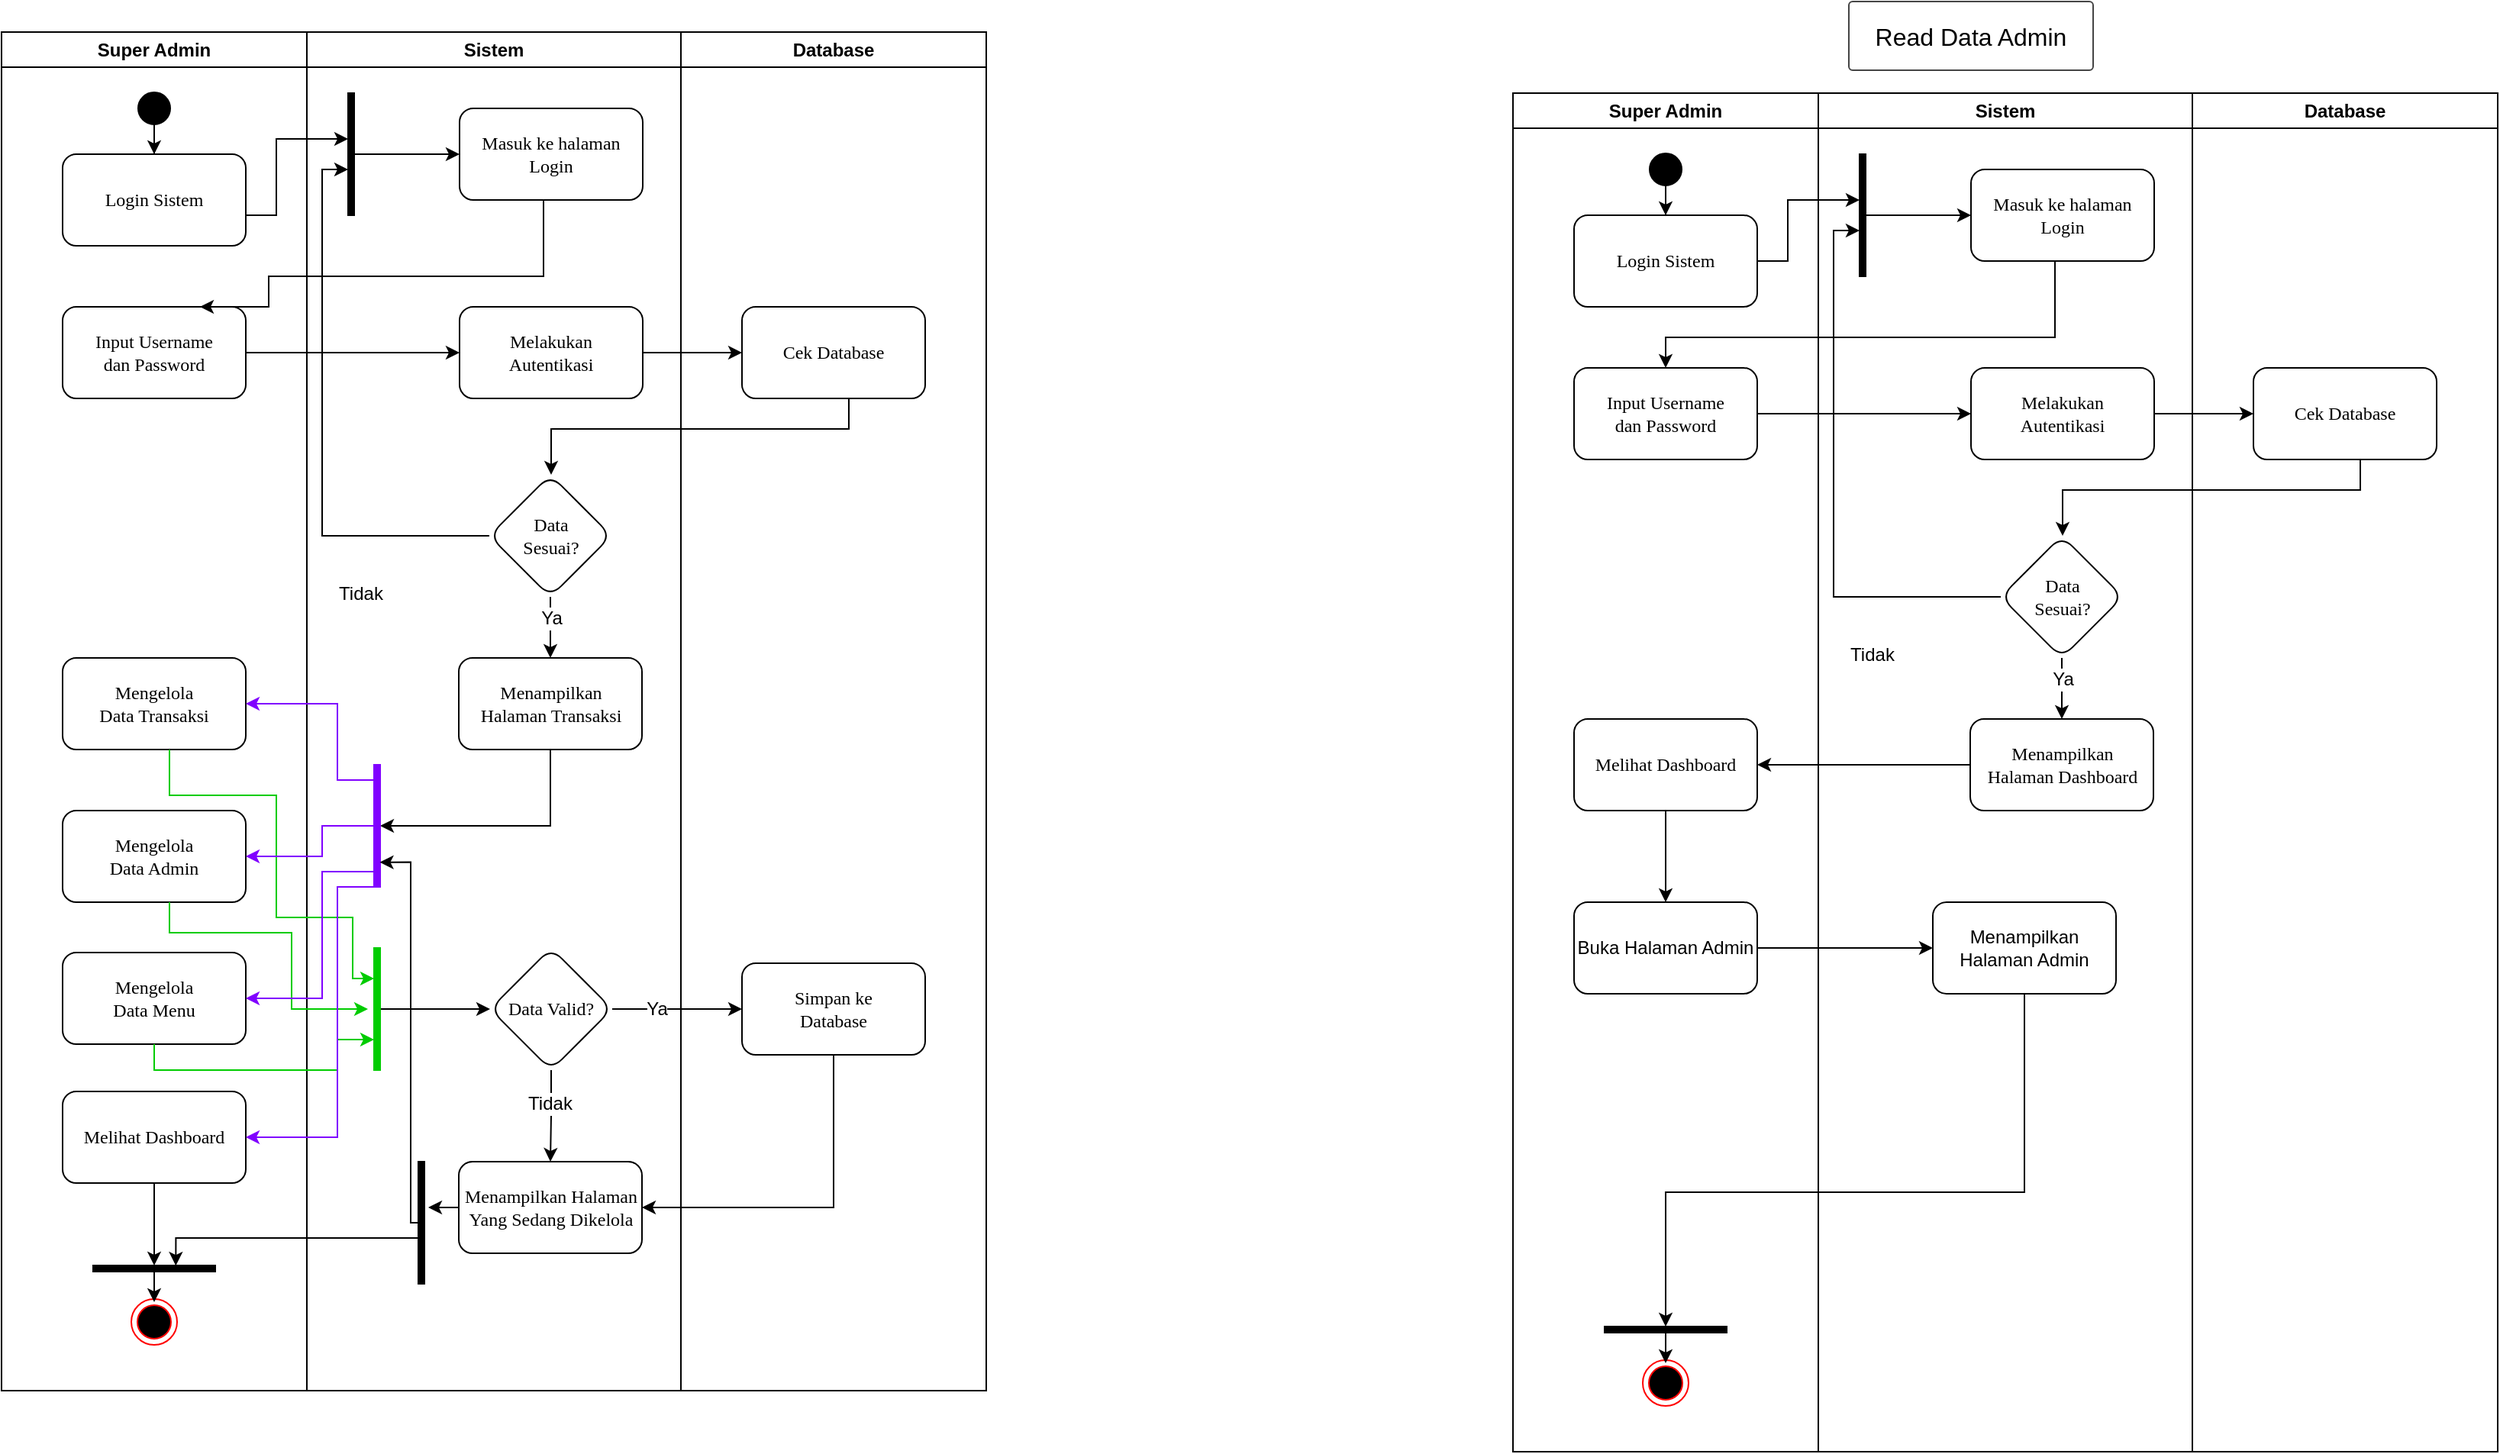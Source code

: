 <mxfile version="24.8.6">
  <diagram name="Page-1" id="e7e014a7-5840-1c2e-5031-d8a46d1fe8dd">
    <mxGraphModel dx="2049" dy="1259" grid="1" gridSize="10" guides="1" tooltips="1" connect="1" arrows="1" fold="1" page="1" pageScale="1" pageWidth="1169" pageHeight="826" background="none" math="0" shadow="0">
      <root>
        <mxCell id="0" />
        <mxCell id="1" parent="0" />
        <mxCell id="0j6DJywZHe6i64Xkj7jq-42" value="" style="group" vertex="1" connectable="0" parent="1">
          <mxGeometry x="-680" y="50" width="645" height="890" as="geometry" />
        </mxCell>
        <mxCell id="0j6DJywZHe6i64Xkj7jq-43" value="Super Admin" style="swimlane;whiteSpace=wrap;html=1;" vertex="1" parent="0j6DJywZHe6i64Xkj7jq-42">
          <mxGeometry width="200" height="890" as="geometry" />
        </mxCell>
        <mxCell id="0j6DJywZHe6i64Xkj7jq-44" value="&lt;font face=&quot;Times New Roman&quot;&gt;Login Sistem&lt;/font&gt;" style="rounded=1;whiteSpace=wrap;html=1;" vertex="1" parent="0j6DJywZHe6i64Xkj7jq-43">
          <mxGeometry x="40" y="80" width="120" height="60" as="geometry" />
        </mxCell>
        <mxCell id="0j6DJywZHe6i64Xkj7jq-45" value="&lt;div&gt;&lt;font face=&quot;Times New Roman&quot;&gt;Input Username&lt;/font&gt;&lt;/div&gt;&lt;div&gt;&lt;font face=&quot;jTw6Ga-kT6Sdg5jY4MaM&quot;&gt;dan Password&lt;br&gt;&lt;/font&gt;&lt;/div&gt;" style="rounded=1;whiteSpace=wrap;html=1;" vertex="1" parent="0j6DJywZHe6i64Xkj7jq-43">
          <mxGeometry x="40" y="180" width="120" height="60" as="geometry" />
        </mxCell>
        <mxCell id="0j6DJywZHe6i64Xkj7jq-46" style="edgeStyle=orthogonalEdgeStyle;rounded=0;orthogonalLoop=1;jettySize=auto;html=1;entryX=0.5;entryY=0;entryDx=0;entryDy=0;" edge="1" parent="0j6DJywZHe6i64Xkj7jq-43" source="0j6DJywZHe6i64Xkj7jq-47" target="0j6DJywZHe6i64Xkj7jq-44">
          <mxGeometry relative="1" as="geometry" />
        </mxCell>
        <mxCell id="0j6DJywZHe6i64Xkj7jq-47" value="" style="shape=ellipse;html=1;fillColor=strokeColor;strokeWidth=2;verticalLabelPosition=bottom;verticalAlignment=top;perimeter=ellipsePerimeter;" vertex="1" parent="0j6DJywZHe6i64Xkj7jq-43">
          <mxGeometry x="90" y="40" width="20" height="20" as="geometry" />
        </mxCell>
        <mxCell id="0j6DJywZHe6i64Xkj7jq-48" value="&lt;div&gt;&lt;font face=&quot;Times New Roman&quot;&gt;Mengelola&lt;/font&gt;&lt;/div&gt;&lt;div&gt;&lt;font face=&quot;Times New Roman&quot;&gt;Data Transaksi&lt;/font&gt;&lt;/div&gt;" style="whiteSpace=wrap;html=1;rounded=1;" vertex="1" parent="0j6DJywZHe6i64Xkj7jq-43">
          <mxGeometry x="40" y="410" width="120" height="60" as="geometry" />
        </mxCell>
        <mxCell id="0j6DJywZHe6i64Xkj7jq-49" value="&lt;div&gt;&lt;font face=&quot;Times New Roman&quot;&gt;Mengelola&lt;/font&gt;&lt;/div&gt;&lt;div&gt;&lt;font face=&quot;Times New Roman&quot;&gt;Data Admin&lt;/font&gt;&lt;/div&gt;" style="whiteSpace=wrap;html=1;rounded=1;" vertex="1" parent="0j6DJywZHe6i64Xkj7jq-43">
          <mxGeometry x="40" y="510" width="120" height="60" as="geometry" />
        </mxCell>
        <mxCell id="0j6DJywZHe6i64Xkj7jq-50" style="edgeStyle=orthogonalEdgeStyle;rounded=0;orthogonalLoop=1;jettySize=auto;html=1;entryX=0;entryY=0.5;entryDx=0;entryDy=0;" edge="1" parent="0j6DJywZHe6i64Xkj7jq-43" source="0j6DJywZHe6i64Xkj7jq-51" target="0j6DJywZHe6i64Xkj7jq-54">
          <mxGeometry relative="1" as="geometry" />
        </mxCell>
        <mxCell id="0j6DJywZHe6i64Xkj7jq-51" value="&lt;font face=&quot;Times New Roman&quot;&gt;Melihat Dashboard&lt;/font&gt;" style="whiteSpace=wrap;html=1;rounded=1;" vertex="1" parent="0j6DJywZHe6i64Xkj7jq-43">
          <mxGeometry x="40" y="694" width="120" height="60" as="geometry" />
        </mxCell>
        <mxCell id="0j6DJywZHe6i64Xkj7jq-52" value="" style="ellipse;html=1;shape=endState;fillColor=#000000;strokeColor=#ff0000;" vertex="1" parent="0j6DJywZHe6i64Xkj7jq-43">
          <mxGeometry x="85" y="830" width="30" height="30" as="geometry" />
        </mxCell>
        <mxCell id="0j6DJywZHe6i64Xkj7jq-53" value="&lt;div&gt;&lt;font face=&quot;Times New Roman&quot;&gt;Mengelola&lt;/font&gt;&lt;/div&gt;&lt;div&gt;&lt;font face=&quot;Times New Roman&quot;&gt;Data Menu&lt;/font&gt;&lt;/div&gt;" style="whiteSpace=wrap;html=1;rounded=1;" vertex="1" parent="0j6DJywZHe6i64Xkj7jq-43">
          <mxGeometry x="40" y="603" width="120" height="60" as="geometry" />
        </mxCell>
        <mxCell id="0j6DJywZHe6i64Xkj7jq-54" value="" style="shape=rect;html=1;fillColor=strokeColor;verticalLabelPosition=bottom;labelBackgroundColor=#ffffff;verticalAlign=top;rotation=90;" vertex="1" parent="0j6DJywZHe6i64Xkj7jq-43">
          <mxGeometry x="98" y="770" width="4" height="80" as="geometry" />
        </mxCell>
        <mxCell id="0j6DJywZHe6i64Xkj7jq-55" style="edgeStyle=orthogonalEdgeStyle;rounded=0;orthogonalLoop=1;jettySize=auto;html=1;entryX=0.502;entryY=0.07;entryDx=0;entryDy=0;entryPerimeter=0;" edge="1" parent="0j6DJywZHe6i64Xkj7jq-43" source="0j6DJywZHe6i64Xkj7jq-54" target="0j6DJywZHe6i64Xkj7jq-52">
          <mxGeometry relative="1" as="geometry" />
        </mxCell>
        <mxCell id="0j6DJywZHe6i64Xkj7jq-56" value="Sistem" style="swimlane;whiteSpace=wrap;html=1;" vertex="1" parent="0j6DJywZHe6i64Xkj7jq-42">
          <mxGeometry x="200" width="245" height="890" as="geometry" />
        </mxCell>
        <mxCell id="0j6DJywZHe6i64Xkj7jq-57" value="&lt;font face=&quot;Times New Roman&quot;&gt;Masuk ke halaman Login&lt;/font&gt;" style="rounded=1;whiteSpace=wrap;html=1;" vertex="1" parent="0j6DJywZHe6i64Xkj7jq-56">
          <mxGeometry x="100" y="50" width="120" height="60" as="geometry" />
        </mxCell>
        <mxCell id="0j6DJywZHe6i64Xkj7jq-58" value="&lt;div&gt;&lt;font face=&quot;Times New Roman&quot;&gt;Melakukan&lt;/font&gt;&lt;/div&gt;&lt;div&gt;&lt;font face=&quot;uZqhM5b4Zdgege5dzg-r&quot;&gt;Autentikasi&lt;br&gt;&lt;/font&gt;&lt;/div&gt;" style="rounded=1;whiteSpace=wrap;html=1;" vertex="1" parent="0j6DJywZHe6i64Xkj7jq-56">
          <mxGeometry x="100" y="180" width="120" height="60" as="geometry" />
        </mxCell>
        <mxCell id="0j6DJywZHe6i64Xkj7jq-59" value="" style="edgeStyle=orthogonalEdgeStyle;rounded=0;orthogonalLoop=1;jettySize=auto;html=1;" edge="1" parent="0j6DJywZHe6i64Xkj7jq-56" source="0j6DJywZHe6i64Xkj7jq-61" target="0j6DJywZHe6i64Xkj7jq-63">
          <mxGeometry relative="1" as="geometry" />
        </mxCell>
        <mxCell id="0j6DJywZHe6i64Xkj7jq-60" value="&lt;font style=&quot;font-size: 12px;&quot;&gt;Ya&lt;/font&gt;" style="edgeLabel;html=1;align=center;verticalAlign=middle;resizable=0;points=[];" vertex="1" connectable="0" parent="0j6DJywZHe6i64Xkj7jq-59">
          <mxGeometry x="-0.44" y="-1" relative="1" as="geometry">
            <mxPoint x="1" y="3" as="offset" />
          </mxGeometry>
        </mxCell>
        <mxCell id="0j6DJywZHe6i64Xkj7jq-61" value="&lt;div&gt;&lt;font face=&quot;Times New Roman&quot;&gt;Data&lt;/font&gt;&lt;/div&gt;&lt;div&gt;&lt;font face=&quot;pLip52qe5EBkWD5McMRx&quot;&gt;Sesuai?&lt;br&gt;&lt;/font&gt;&lt;/div&gt;" style="rhombus;whiteSpace=wrap;html=1;rounded=1;" vertex="1" parent="0j6DJywZHe6i64Xkj7jq-56">
          <mxGeometry x="119.5" y="290" width="80" height="80" as="geometry" />
        </mxCell>
        <mxCell id="0j6DJywZHe6i64Xkj7jq-62" style="edgeStyle=orthogonalEdgeStyle;rounded=0;orthogonalLoop=1;jettySize=auto;html=1;entryX=1;entryY=0.5;entryDx=0;entryDy=0;" edge="1" parent="0j6DJywZHe6i64Xkj7jq-56" source="0j6DJywZHe6i64Xkj7jq-63" target="0j6DJywZHe6i64Xkj7jq-72">
          <mxGeometry relative="1" as="geometry">
            <Array as="points">
              <mxPoint x="160" y="520" />
            </Array>
          </mxGeometry>
        </mxCell>
        <mxCell id="0j6DJywZHe6i64Xkj7jq-63" value="&lt;div&gt;&lt;font face=&quot;Times New Roman&quot;&gt;Menampilkan&lt;/font&gt;&lt;/div&gt;&lt;div&gt;&lt;font face=&quot;glR8JnCsl4NNTFac1CfF&quot;&gt;Halaman Transaksi&lt;br&gt;&lt;/font&gt;&lt;/div&gt;" style="whiteSpace=wrap;html=1;rounded=1;" vertex="1" parent="0j6DJywZHe6i64Xkj7jq-56">
          <mxGeometry x="99.5" y="410" width="120" height="60" as="geometry" />
        </mxCell>
        <mxCell id="0j6DJywZHe6i64Xkj7jq-64" value="" style="edgeStyle=orthogonalEdgeStyle;rounded=0;orthogonalLoop=1;jettySize=auto;html=1;" edge="1" parent="0j6DJywZHe6i64Xkj7jq-56" source="0j6DJywZHe6i64Xkj7jq-65" target="0j6DJywZHe6i64Xkj7jq-57">
          <mxGeometry relative="1" as="geometry" />
        </mxCell>
        <mxCell id="0j6DJywZHe6i64Xkj7jq-65" value="" style="shape=rect;html=1;fillColor=strokeColor;verticalLabelPosition=bottom;labelBackgroundColor=#ffffff;verticalAlign=top;" vertex="1" parent="0j6DJywZHe6i64Xkj7jq-56">
          <mxGeometry x="27" y="40" width="4" height="80" as="geometry" />
        </mxCell>
        <mxCell id="0j6DJywZHe6i64Xkj7jq-66" style="edgeStyle=orthogonalEdgeStyle;rounded=0;orthogonalLoop=1;jettySize=auto;html=1;entryX=0;entryY=0.625;entryDx=0;entryDy=0;entryPerimeter=0;exitX=0;exitY=0.5;exitDx=0;exitDy=0;" edge="1" parent="0j6DJywZHe6i64Xkj7jq-56" source="0j6DJywZHe6i64Xkj7jq-61">
          <mxGeometry relative="1" as="geometry">
            <mxPoint x="60.004" y="330.024" as="sourcePoint" />
            <mxPoint x="26.98" y="90" as="targetPoint" />
            <Array as="points">
              <mxPoint x="10" y="330" />
              <mxPoint x="10" y="90" />
            </Array>
          </mxGeometry>
        </mxCell>
        <mxCell id="0j6DJywZHe6i64Xkj7jq-67" value="&lt;font style=&quot;font-size: 12px;&quot;&gt;Tidak&lt;/font&gt;" style="edgeLabel;html=1;align=center;verticalAlign=middle;resizable=0;points=[];" vertex="1" connectable="0" parent="0j6DJywZHe6i64Xkj7jq-66">
          <mxGeometry x="-0.307" y="-1" relative="1" as="geometry">
            <mxPoint x="24" y="55" as="offset" />
          </mxGeometry>
        </mxCell>
        <mxCell id="0j6DJywZHe6i64Xkj7jq-68" style="edgeStyle=orthogonalEdgeStyle;rounded=0;orthogonalLoop=1;jettySize=auto;html=1;entryX=0;entryY=0.25;entryDx=0;entryDy=0;" edge="1" parent="0j6DJywZHe6i64Xkj7jq-56">
          <mxGeometry relative="1" as="geometry">
            <mxPoint x="-40" y="119.996" as="sourcePoint" />
            <mxPoint x="27" y="70.02" as="targetPoint" />
            <Array as="points">
              <mxPoint x="-20" y="120.02" />
              <mxPoint x="-20" y="70.02" />
            </Array>
          </mxGeometry>
        </mxCell>
        <mxCell id="0j6DJywZHe6i64Xkj7jq-69" style="edgeStyle=orthogonalEdgeStyle;rounded=0;orthogonalLoop=1;jettySize=auto;html=1;entryX=0.5;entryY=0;entryDx=0;entryDy=0;" edge="1" parent="0j6DJywZHe6i64Xkj7jq-56" source="0j6DJywZHe6i64Xkj7jq-71" target="0j6DJywZHe6i64Xkj7jq-75">
          <mxGeometry relative="1" as="geometry" />
        </mxCell>
        <mxCell id="0j6DJywZHe6i64Xkj7jq-70" value="&lt;font style=&quot;font-size: 12px;&quot;&gt;Tidak&lt;/font&gt;" style="edgeLabel;html=1;align=center;verticalAlign=middle;resizable=0;points=[];" vertex="1" connectable="0" parent="0j6DJywZHe6i64Xkj7jq-69">
          <mxGeometry x="-0.283" y="-1" relative="1" as="geometry">
            <mxPoint as="offset" />
          </mxGeometry>
        </mxCell>
        <mxCell id="0j6DJywZHe6i64Xkj7jq-71" value="&lt;font face=&quot;Times New Roman&quot;&gt;Data Valid?&lt;/font&gt;" style="rhombus;whiteSpace=wrap;html=1;rounded=1;" vertex="1" parent="0j6DJywZHe6i64Xkj7jq-56">
          <mxGeometry x="120" y="600" width="80" height="80" as="geometry" />
        </mxCell>
        <mxCell id="0j6DJywZHe6i64Xkj7jq-72" value="" style="shape=rect;html=1;fillColor=strokeColor;verticalLabelPosition=bottom;labelBackgroundColor=#ffffff;verticalAlign=top;strokeColor=#8000ff;" vertex="1" parent="0j6DJywZHe6i64Xkj7jq-56">
          <mxGeometry x="44" y="480" width="4" height="80" as="geometry" />
        </mxCell>
        <mxCell id="0j6DJywZHe6i64Xkj7jq-73" style="edgeStyle=orthogonalEdgeStyle;rounded=0;orthogonalLoop=1;jettySize=auto;html=1;" edge="1" parent="0j6DJywZHe6i64Xkj7jq-56" source="0j6DJywZHe6i64Xkj7jq-74" target="0j6DJywZHe6i64Xkj7jq-71">
          <mxGeometry relative="1" as="geometry" />
        </mxCell>
        <mxCell id="0j6DJywZHe6i64Xkj7jq-74" value="" style="shape=rect;html=1;fillColor=strokeColor;verticalLabelPosition=bottom;labelBackgroundColor=#ffffff;verticalAlign=top;strokeColor=#00CC00;" vertex="1" parent="0j6DJywZHe6i64Xkj7jq-56">
          <mxGeometry x="44" y="600" width="4" height="80" as="geometry" />
        </mxCell>
        <mxCell id="0j6DJywZHe6i64Xkj7jq-75" value="&lt;div&gt;&lt;font face=&quot;Times New Roman&quot;&gt;Menampilkan Halaman&lt;/font&gt;&lt;/div&gt;&lt;div&gt;&lt;font face=&quot;Times New Roman&quot;&gt;Yang Sedang Dikelola&lt;br&gt;&lt;/font&gt;&lt;/div&gt;" style="whiteSpace=wrap;html=1;rounded=1;" vertex="1" parent="0j6DJywZHe6i64Xkj7jq-56">
          <mxGeometry x="99.5" y="740" width="120" height="60" as="geometry" />
        </mxCell>
        <mxCell id="0j6DJywZHe6i64Xkj7jq-76" value="" style="shape=rect;html=1;fillColor=strokeColor;verticalLabelPosition=bottom;labelBackgroundColor=#ffffff;verticalAlign=top;strokeColor=#000000;" vertex="1" parent="0j6DJywZHe6i64Xkj7jq-56">
          <mxGeometry x="73" y="740" width="4" height="80" as="geometry" />
        </mxCell>
        <mxCell id="0j6DJywZHe6i64Xkj7jq-77" style="edgeStyle=orthogonalEdgeStyle;rounded=0;orthogonalLoop=1;jettySize=auto;html=1;entryX=1.488;entryY=0.369;entryDx=0;entryDy=0;entryPerimeter=0;" edge="1" parent="0j6DJywZHe6i64Xkj7jq-56" source="0j6DJywZHe6i64Xkj7jq-75" target="0j6DJywZHe6i64Xkj7jq-76">
          <mxGeometry relative="1" as="geometry" />
        </mxCell>
        <mxCell id="0j6DJywZHe6i64Xkj7jq-78" style="edgeStyle=orthogonalEdgeStyle;rounded=0;orthogonalLoop=1;jettySize=auto;html=1;entryX=0.94;entryY=0.798;entryDx=0;entryDy=0;entryPerimeter=0;" edge="1" parent="0j6DJywZHe6i64Xkj7jq-56" source="0j6DJywZHe6i64Xkj7jq-76" target="0j6DJywZHe6i64Xkj7jq-72">
          <mxGeometry relative="1" as="geometry">
            <Array as="points">
              <mxPoint x="68" y="780" />
              <mxPoint x="68" y="544" />
            </Array>
          </mxGeometry>
        </mxCell>
        <mxCell id="0j6DJywZHe6i64Xkj7jq-79" value="Database" style="swimlane;whiteSpace=wrap;html=1;" vertex="1" parent="0j6DJywZHe6i64Xkj7jq-42">
          <mxGeometry x="445" width="200" height="890" as="geometry" />
        </mxCell>
        <mxCell id="0j6DJywZHe6i64Xkj7jq-80" value="&lt;font face=&quot;Times New Roman&quot;&gt;Cek Database&lt;/font&gt;" style="rounded=1;whiteSpace=wrap;html=1;" vertex="1" parent="0j6DJywZHe6i64Xkj7jq-79">
          <mxGeometry x="40" y="180" width="120" height="60" as="geometry" />
        </mxCell>
        <mxCell id="0j6DJywZHe6i64Xkj7jq-81" value="&lt;div&gt;&lt;font face=&quot;Times New Roman&quot;&gt;Simpan ke&lt;/font&gt;&lt;/div&gt;&lt;div&gt;&lt;font face=&quot;Times New Roman&quot;&gt;Database&lt;/font&gt;&lt;/div&gt;" style="whiteSpace=wrap;html=1;rounded=1;" vertex="1" parent="0j6DJywZHe6i64Xkj7jq-79">
          <mxGeometry x="40" y="610" width="120" height="60" as="geometry" />
        </mxCell>
        <mxCell id="0j6DJywZHe6i64Xkj7jq-82" value="" style="edgeStyle=orthogonalEdgeStyle;rounded=0;orthogonalLoop=1;jettySize=auto;html=1;" edge="1" parent="0j6DJywZHe6i64Xkj7jq-42" source="0j6DJywZHe6i64Xkj7jq-45" target="0j6DJywZHe6i64Xkj7jq-58">
          <mxGeometry relative="1" as="geometry" />
        </mxCell>
        <mxCell id="0j6DJywZHe6i64Xkj7jq-83" value="" style="edgeStyle=orthogonalEdgeStyle;rounded=0;orthogonalLoop=1;jettySize=auto;html=1;" edge="1" parent="0j6DJywZHe6i64Xkj7jq-42" source="0j6DJywZHe6i64Xkj7jq-58" target="0j6DJywZHe6i64Xkj7jq-80">
          <mxGeometry relative="1" as="geometry" />
        </mxCell>
        <mxCell id="0j6DJywZHe6i64Xkj7jq-84" style="edgeStyle=orthogonalEdgeStyle;rounded=0;orthogonalLoop=1;jettySize=auto;html=1;entryX=0.5;entryY=0;entryDx=0;entryDy=0;" edge="1" parent="0j6DJywZHe6i64Xkj7jq-42" source="0j6DJywZHe6i64Xkj7jq-80" target="0j6DJywZHe6i64Xkj7jq-61">
          <mxGeometry relative="1" as="geometry">
            <Array as="points">
              <mxPoint x="555" y="260" />
              <mxPoint x="360" y="260" />
              <mxPoint x="360" y="290" />
            </Array>
          </mxGeometry>
        </mxCell>
        <mxCell id="0j6DJywZHe6i64Xkj7jq-85" style="edgeStyle=orthogonalEdgeStyle;rounded=0;orthogonalLoop=1;jettySize=auto;html=1;entryX=0.75;entryY=0;entryDx=0;entryDy=0;" edge="1" parent="0j6DJywZHe6i64Xkj7jq-42" source="0j6DJywZHe6i64Xkj7jq-57" target="0j6DJywZHe6i64Xkj7jq-45">
          <mxGeometry relative="1" as="geometry">
            <Array as="points">
              <mxPoint x="355" y="160" />
              <mxPoint x="175" y="160" />
            </Array>
          </mxGeometry>
        </mxCell>
        <mxCell id="0j6DJywZHe6i64Xkj7jq-86" value="" style="edgeStyle=orthogonalEdgeStyle;rounded=0;orthogonalLoop=1;jettySize=auto;html=1;" edge="1" parent="0j6DJywZHe6i64Xkj7jq-42" source="0j6DJywZHe6i64Xkj7jq-71" target="0j6DJywZHe6i64Xkj7jq-81">
          <mxGeometry relative="1" as="geometry">
            <mxPoint x="485" y="800" as="targetPoint" />
            <Array as="points">
              <mxPoint x="450" y="640" />
              <mxPoint x="450" y="640" />
            </Array>
          </mxGeometry>
        </mxCell>
        <mxCell id="0j6DJywZHe6i64Xkj7jq-87" value="&lt;font style=&quot;font-size: 12px;&quot;&gt;Ya&lt;/font&gt;" style="edgeLabel;html=1;align=center;verticalAlign=middle;resizable=0;points=[];" vertex="1" connectable="0" parent="0j6DJywZHe6i64Xkj7jq-86">
          <mxGeometry x="-0.094" relative="1" as="geometry">
            <mxPoint x="-10" as="offset" />
          </mxGeometry>
        </mxCell>
        <mxCell id="0j6DJywZHe6i64Xkj7jq-88" style="edgeStyle=orthogonalEdgeStyle;rounded=0;orthogonalLoop=1;jettySize=auto;html=1;entryX=0;entryY=0.25;entryDx=0;entryDy=0;strokeColor=#00CC00;" edge="1" parent="0j6DJywZHe6i64Xkj7jq-42" source="0j6DJywZHe6i64Xkj7jq-48" target="0j6DJywZHe6i64Xkj7jq-74">
          <mxGeometry relative="1" as="geometry">
            <Array as="points">
              <mxPoint x="110" y="500" />
              <mxPoint x="180" y="500" />
              <mxPoint x="180" y="580" />
              <mxPoint x="230" y="580" />
              <mxPoint x="230" y="620" />
            </Array>
          </mxGeometry>
        </mxCell>
        <mxCell id="0j6DJywZHe6i64Xkj7jq-89" style="edgeStyle=orthogonalEdgeStyle;rounded=0;orthogonalLoop=1;jettySize=auto;html=1;strokeColor=#00CC00;" edge="1" parent="0j6DJywZHe6i64Xkj7jq-42" source="0j6DJywZHe6i64Xkj7jq-49">
          <mxGeometry relative="1" as="geometry">
            <mxPoint x="240" y="640" as="targetPoint" />
            <Array as="points">
              <mxPoint x="110" y="590" />
              <mxPoint x="190" y="590" />
              <mxPoint x="190" y="640" />
            </Array>
          </mxGeometry>
        </mxCell>
        <mxCell id="0j6DJywZHe6i64Xkj7jq-90" style="edgeStyle=orthogonalEdgeStyle;rounded=0;orthogonalLoop=1;jettySize=auto;html=1;entryX=0;entryY=0.75;entryDx=0;entryDy=0;strokeColor=#00CC00;" edge="1" parent="0j6DJywZHe6i64Xkj7jq-42" source="0j6DJywZHe6i64Xkj7jq-53" target="0j6DJywZHe6i64Xkj7jq-74">
          <mxGeometry relative="1" as="geometry">
            <Array as="points">
              <mxPoint x="100" y="680" />
              <mxPoint x="220" y="680" />
              <mxPoint x="220" y="660" />
            </Array>
          </mxGeometry>
        </mxCell>
        <mxCell id="0j6DJywZHe6i64Xkj7jq-91" style="edgeStyle=orthogonalEdgeStyle;rounded=0;orthogonalLoop=1;jettySize=auto;html=1;entryX=1;entryY=0.5;entryDx=0;entryDy=0;strokeColor=#8000ff;" edge="1" parent="0j6DJywZHe6i64Xkj7jq-42" source="0j6DJywZHe6i64Xkj7jq-72" target="0j6DJywZHe6i64Xkj7jq-48">
          <mxGeometry relative="1" as="geometry">
            <Array as="points">
              <mxPoint x="220" y="490" />
              <mxPoint x="220" y="440" />
            </Array>
          </mxGeometry>
        </mxCell>
        <mxCell id="0j6DJywZHe6i64Xkj7jq-92" style="edgeStyle=orthogonalEdgeStyle;rounded=0;orthogonalLoop=1;jettySize=auto;html=1;entryX=1;entryY=0.5;entryDx=0;entryDy=0;strokeColor=#8000ff;" edge="1" parent="0j6DJywZHe6i64Xkj7jq-42" source="0j6DJywZHe6i64Xkj7jq-72" target="0j6DJywZHe6i64Xkj7jq-49">
          <mxGeometry relative="1" as="geometry">
            <Array as="points">
              <mxPoint x="210" y="520" />
              <mxPoint x="210" y="540" />
            </Array>
          </mxGeometry>
        </mxCell>
        <mxCell id="0j6DJywZHe6i64Xkj7jq-93" style="edgeStyle=orthogonalEdgeStyle;rounded=0;orthogonalLoop=1;jettySize=auto;html=1;entryX=1;entryY=0.5;entryDx=0;entryDy=0;strokeColor=#8000ff;" edge="1" parent="0j6DJywZHe6i64Xkj7jq-42" source="0j6DJywZHe6i64Xkj7jq-72" target="0j6DJywZHe6i64Xkj7jq-53">
          <mxGeometry relative="1" as="geometry">
            <Array as="points">
              <mxPoint x="210" y="550" />
              <mxPoint x="210" y="633" />
            </Array>
          </mxGeometry>
        </mxCell>
        <mxCell id="0j6DJywZHe6i64Xkj7jq-94" style="edgeStyle=orthogonalEdgeStyle;rounded=0;orthogonalLoop=1;jettySize=auto;html=1;entryX=1;entryY=0.5;entryDx=0;entryDy=0;strokeColor=#8000ff;" edge="1" parent="0j6DJywZHe6i64Xkj7jq-42" source="0j6DJywZHe6i64Xkj7jq-72" target="0j6DJywZHe6i64Xkj7jq-51">
          <mxGeometry relative="1" as="geometry">
            <Array as="points">
              <mxPoint x="220" y="560" />
              <mxPoint x="220" y="724" />
            </Array>
          </mxGeometry>
        </mxCell>
        <mxCell id="0j6DJywZHe6i64Xkj7jq-95" style="edgeStyle=orthogonalEdgeStyle;rounded=0;orthogonalLoop=1;jettySize=auto;html=1;entryX=1;entryY=0.5;entryDx=0;entryDy=0;" edge="1" parent="0j6DJywZHe6i64Xkj7jq-42" source="0j6DJywZHe6i64Xkj7jq-81" target="0j6DJywZHe6i64Xkj7jq-75">
          <mxGeometry relative="1" as="geometry">
            <Array as="points">
              <mxPoint x="545" y="770" />
            </Array>
          </mxGeometry>
        </mxCell>
        <mxCell id="0j6DJywZHe6i64Xkj7jq-96" style="edgeStyle=orthogonalEdgeStyle;rounded=0;orthogonalLoop=1;jettySize=auto;html=1;entryX=0.024;entryY=0.323;entryDx=0;entryDy=0;entryPerimeter=0;" edge="1" parent="0j6DJywZHe6i64Xkj7jq-42" source="0j6DJywZHe6i64Xkj7jq-76" target="0j6DJywZHe6i64Xkj7jq-54">
          <mxGeometry relative="1" as="geometry">
            <Array as="points">
              <mxPoint x="114" y="790" />
            </Array>
          </mxGeometry>
        </mxCell>
        <mxCell id="0j6DJywZHe6i64Xkj7jq-98" value="Super Admin" style="swimlane;whiteSpace=wrap;html=1;" vertex="1" parent="1">
          <mxGeometry x="310" y="90" width="200" height="890" as="geometry" />
        </mxCell>
        <mxCell id="0j6DJywZHe6i64Xkj7jq-99" value="&lt;font face=&quot;Times New Roman&quot;&gt;Login Sistem&lt;/font&gt;" style="rounded=1;whiteSpace=wrap;html=1;" vertex="1" parent="0j6DJywZHe6i64Xkj7jq-98">
          <mxGeometry x="40" y="80" width="120" height="60" as="geometry" />
        </mxCell>
        <mxCell id="0j6DJywZHe6i64Xkj7jq-100" value="&lt;div&gt;&lt;font face=&quot;Times New Roman&quot;&gt;Input Username&lt;/font&gt;&lt;/div&gt;&lt;div&gt;&lt;font face=&quot;jTw6Ga-kT6Sdg5jY4MaM&quot;&gt;dan Password&lt;br&gt;&lt;/font&gt;&lt;/div&gt;" style="rounded=1;whiteSpace=wrap;html=1;" vertex="1" parent="0j6DJywZHe6i64Xkj7jq-98">
          <mxGeometry x="40" y="180" width="120" height="60" as="geometry" />
        </mxCell>
        <mxCell id="0j6DJywZHe6i64Xkj7jq-101" style="edgeStyle=orthogonalEdgeStyle;rounded=0;orthogonalLoop=1;jettySize=auto;html=1;entryX=0.5;entryY=0;entryDx=0;entryDy=0;" edge="1" parent="0j6DJywZHe6i64Xkj7jq-98" source="0j6DJywZHe6i64Xkj7jq-102" target="0j6DJywZHe6i64Xkj7jq-99">
          <mxGeometry relative="1" as="geometry" />
        </mxCell>
        <mxCell id="0j6DJywZHe6i64Xkj7jq-102" value="" style="shape=ellipse;html=1;fillColor=strokeColor;strokeWidth=2;verticalLabelPosition=bottom;verticalAlignment=top;perimeter=ellipsePerimeter;" vertex="1" parent="0j6DJywZHe6i64Xkj7jq-98">
          <mxGeometry x="90" y="40" width="20" height="20" as="geometry" />
        </mxCell>
        <mxCell id="0j6DJywZHe6i64Xkj7jq-160" value="" style="edgeStyle=orthogonalEdgeStyle;rounded=0;orthogonalLoop=1;jettySize=auto;html=1;" edge="1" parent="0j6DJywZHe6i64Xkj7jq-98" source="0j6DJywZHe6i64Xkj7jq-103" target="0j6DJywZHe6i64Xkj7jq-156">
          <mxGeometry relative="1" as="geometry" />
        </mxCell>
        <mxCell id="0j6DJywZHe6i64Xkj7jq-103" value="&lt;font face=&quot;Times New Roman&quot;&gt;Melihat Dashboard&lt;/font&gt;" style="whiteSpace=wrap;html=1;rounded=1;" vertex="1" parent="0j6DJywZHe6i64Xkj7jq-98">
          <mxGeometry x="40" y="410" width="120" height="60" as="geometry" />
        </mxCell>
        <mxCell id="0j6DJywZHe6i64Xkj7jq-107" value="" style="ellipse;html=1;shape=endState;fillColor=#000000;strokeColor=#ff0000;" vertex="1" parent="0j6DJywZHe6i64Xkj7jq-98">
          <mxGeometry x="85" y="830" width="30" height="30" as="geometry" />
        </mxCell>
        <mxCell id="0j6DJywZHe6i64Xkj7jq-109" value="" style="shape=rect;html=1;fillColor=strokeColor;verticalLabelPosition=bottom;labelBackgroundColor=#ffffff;verticalAlign=top;rotation=90;" vertex="1" parent="0j6DJywZHe6i64Xkj7jq-98">
          <mxGeometry x="98" y="770" width="4" height="80" as="geometry" />
        </mxCell>
        <mxCell id="0j6DJywZHe6i64Xkj7jq-110" style="edgeStyle=orthogonalEdgeStyle;rounded=0;orthogonalLoop=1;jettySize=auto;html=1;entryX=0.502;entryY=0.07;entryDx=0;entryDy=0;entryPerimeter=0;" edge="1" parent="0j6DJywZHe6i64Xkj7jq-98" source="0j6DJywZHe6i64Xkj7jq-109" target="0j6DJywZHe6i64Xkj7jq-107">
          <mxGeometry relative="1" as="geometry" />
        </mxCell>
        <mxCell id="0j6DJywZHe6i64Xkj7jq-156" value="Buka Halaman Admin" style="rounded=1;whiteSpace=wrap;html=1;" vertex="1" parent="0j6DJywZHe6i64Xkj7jq-98">
          <mxGeometry x="40" y="530" width="120" height="60" as="geometry" />
        </mxCell>
        <mxCell id="0j6DJywZHe6i64Xkj7jq-111" value="Sistem" style="swimlane;whiteSpace=wrap;html=1;" vertex="1" parent="1">
          <mxGeometry x="510" y="90" width="245" height="890" as="geometry" />
        </mxCell>
        <mxCell id="0j6DJywZHe6i64Xkj7jq-119" value="" style="edgeStyle=orthogonalEdgeStyle;rounded=0;orthogonalLoop=1;jettySize=auto;html=1;" edge="1" parent="0j6DJywZHe6i64Xkj7jq-111" source="0j6DJywZHe6i64Xkj7jq-120" target="0j6DJywZHe6i64Xkj7jq-112">
          <mxGeometry relative="1" as="geometry" />
        </mxCell>
        <mxCell id="0j6DJywZHe6i64Xkj7jq-120" value="" style="shape=rect;html=1;fillColor=strokeColor;verticalLabelPosition=bottom;labelBackgroundColor=#ffffff;verticalAlign=top;" vertex="1" parent="0j6DJywZHe6i64Xkj7jq-111">
          <mxGeometry x="27" y="40" width="4" height="80" as="geometry" />
        </mxCell>
        <mxCell id="0j6DJywZHe6i64Xkj7jq-121" style="edgeStyle=orthogonalEdgeStyle;rounded=0;orthogonalLoop=1;jettySize=auto;html=1;entryX=0;entryY=0.625;entryDx=0;entryDy=0;entryPerimeter=0;exitX=0;exitY=0.5;exitDx=0;exitDy=0;" edge="1" parent="0j6DJywZHe6i64Xkj7jq-111" source="0j6DJywZHe6i64Xkj7jq-116">
          <mxGeometry relative="1" as="geometry">
            <mxPoint x="60.004" y="330.024" as="sourcePoint" />
            <mxPoint x="26.98" y="90" as="targetPoint" />
            <Array as="points">
              <mxPoint x="10" y="330" />
              <mxPoint x="10" y="90" />
            </Array>
          </mxGeometry>
        </mxCell>
        <mxCell id="0j6DJywZHe6i64Xkj7jq-122" value="&lt;font style=&quot;font-size: 12px;&quot;&gt;Tidak&lt;/font&gt;" style="edgeLabel;html=1;align=center;verticalAlign=middle;resizable=0;points=[];" vertex="1" connectable="0" parent="0j6DJywZHe6i64Xkj7jq-121">
          <mxGeometry x="-0.307" y="-1" relative="1" as="geometry">
            <mxPoint x="24" y="55" as="offset" />
          </mxGeometry>
        </mxCell>
        <mxCell id="0j6DJywZHe6i64Xkj7jq-123" style="edgeStyle=orthogonalEdgeStyle;rounded=0;orthogonalLoop=1;jettySize=auto;html=1;entryX=0;entryY=0.25;entryDx=0;entryDy=0;" edge="1" parent="0j6DJywZHe6i64Xkj7jq-111">
          <mxGeometry relative="1" as="geometry">
            <mxPoint x="-40" y="119.996" as="sourcePoint" />
            <mxPoint x="27" y="70.02" as="targetPoint" />
            <Array as="points">
              <mxPoint x="-40" y="110" />
              <mxPoint x="-20" y="110" />
              <mxPoint x="-20" y="70" />
            </Array>
          </mxGeometry>
        </mxCell>
        <mxCell id="0j6DJywZHe6i64Xkj7jq-112" value="&lt;font face=&quot;Times New Roman&quot;&gt;Masuk ke halaman Login&lt;/font&gt;" style="rounded=1;whiteSpace=wrap;html=1;" vertex="1" parent="0j6DJywZHe6i64Xkj7jq-111">
          <mxGeometry x="100" y="50" width="120" height="60" as="geometry" />
        </mxCell>
        <mxCell id="0j6DJywZHe6i64Xkj7jq-113" value="&lt;div&gt;&lt;font face=&quot;Times New Roman&quot;&gt;Melakukan&lt;/font&gt;&lt;/div&gt;&lt;div&gt;&lt;font face=&quot;uZqhM5b4Zdgege5dzg-r&quot;&gt;Autentikasi&lt;br&gt;&lt;/font&gt;&lt;/div&gt;" style="rounded=1;whiteSpace=wrap;html=1;" vertex="1" parent="0j6DJywZHe6i64Xkj7jq-111">
          <mxGeometry x="100" y="180" width="120" height="60" as="geometry" />
        </mxCell>
        <mxCell id="0j6DJywZHe6i64Xkj7jq-114" value="" style="edgeStyle=orthogonalEdgeStyle;rounded=0;orthogonalLoop=1;jettySize=auto;html=1;" edge="1" parent="0j6DJywZHe6i64Xkj7jq-111" source="0j6DJywZHe6i64Xkj7jq-116" target="0j6DJywZHe6i64Xkj7jq-118">
          <mxGeometry relative="1" as="geometry" />
        </mxCell>
        <mxCell id="0j6DJywZHe6i64Xkj7jq-115" value="&lt;font style=&quot;font-size: 12px;&quot;&gt;Ya&lt;/font&gt;" style="edgeLabel;html=1;align=center;verticalAlign=middle;resizable=0;points=[];" vertex="1" connectable="0" parent="0j6DJywZHe6i64Xkj7jq-114">
          <mxGeometry x="-0.44" y="-1" relative="1" as="geometry">
            <mxPoint x="1" y="3" as="offset" />
          </mxGeometry>
        </mxCell>
        <mxCell id="0j6DJywZHe6i64Xkj7jq-116" value="&lt;div&gt;&lt;font face=&quot;Times New Roman&quot;&gt;Data&lt;/font&gt;&lt;/div&gt;&lt;div&gt;&lt;font face=&quot;pLip52qe5EBkWD5McMRx&quot;&gt;Sesuai?&lt;br&gt;&lt;/font&gt;&lt;/div&gt;" style="rhombus;whiteSpace=wrap;html=1;rounded=1;" vertex="1" parent="0j6DJywZHe6i64Xkj7jq-111">
          <mxGeometry x="119.5" y="290" width="80" height="80" as="geometry" />
        </mxCell>
        <mxCell id="0j6DJywZHe6i64Xkj7jq-118" value="&lt;div&gt;&lt;font face=&quot;Times New Roman&quot;&gt;Menampilkan&lt;/font&gt;&lt;/div&gt;&lt;div&gt;&lt;font face=&quot;glR8JnCsl4NNTFac1CfF&quot;&gt;Halaman Dashboard&lt;br&gt;&lt;/font&gt;&lt;/div&gt;" style="whiteSpace=wrap;html=1;rounded=1;" vertex="1" parent="0j6DJywZHe6i64Xkj7jq-111">
          <mxGeometry x="99.5" y="410" width="120" height="60" as="geometry" />
        </mxCell>
        <mxCell id="0j6DJywZHe6i64Xkj7jq-138" value="" style="edgeStyle=orthogonalEdgeStyle;rounded=0;orthogonalLoop=1;jettySize=auto;html=1;" edge="1" parent="0j6DJywZHe6i64Xkj7jq-111" source="0j6DJywZHe6i64Xkj7jq-113" target="0j6DJywZHe6i64Xkj7jq-135">
          <mxGeometry relative="1" as="geometry" />
        </mxCell>
        <mxCell id="0j6DJywZHe6i64Xkj7jq-158" value="Menampilkan Halaman Admin" style="rounded=1;whiteSpace=wrap;html=1;" vertex="1" parent="0j6DJywZHe6i64Xkj7jq-111">
          <mxGeometry x="75" y="530" width="120" height="60" as="geometry" />
        </mxCell>
        <mxCell id="0j6DJywZHe6i64Xkj7jq-134" value="Database" style="swimlane;whiteSpace=wrap;html=1;" vertex="1" parent="1">
          <mxGeometry x="755" y="90" width="200" height="890" as="geometry" />
        </mxCell>
        <mxCell id="0j6DJywZHe6i64Xkj7jq-135" value="&lt;font face=&quot;Times New Roman&quot;&gt;Cek Database&lt;/font&gt;" style="rounded=1;whiteSpace=wrap;html=1;" vertex="1" parent="0j6DJywZHe6i64Xkj7jq-134">
          <mxGeometry x="40" y="180" width="120" height="60" as="geometry" />
        </mxCell>
        <mxCell id="0j6DJywZHe6i64Xkj7jq-137" value="" style="edgeStyle=orthogonalEdgeStyle;rounded=0;orthogonalLoop=1;jettySize=auto;html=1;" edge="1" parent="1" source="0j6DJywZHe6i64Xkj7jq-100" target="0j6DJywZHe6i64Xkj7jq-113">
          <mxGeometry relative="1" as="geometry" />
        </mxCell>
        <mxCell id="0j6DJywZHe6i64Xkj7jq-139" style="edgeStyle=orthogonalEdgeStyle;rounded=0;orthogonalLoop=1;jettySize=auto;html=1;entryX=0.5;entryY=0;entryDx=0;entryDy=0;" edge="1" parent="1" source="0j6DJywZHe6i64Xkj7jq-135" target="0j6DJywZHe6i64Xkj7jq-116">
          <mxGeometry relative="1" as="geometry">
            <Array as="points">
              <mxPoint x="865" y="350" />
              <mxPoint x="670" y="350" />
              <mxPoint x="670" y="380" />
            </Array>
          </mxGeometry>
        </mxCell>
        <mxCell id="0j6DJywZHe6i64Xkj7jq-140" style="edgeStyle=orthogonalEdgeStyle;rounded=0;orthogonalLoop=1;jettySize=auto;html=1;entryX=0.5;entryY=0;entryDx=0;entryDy=0;" edge="1" parent="1" source="0j6DJywZHe6i64Xkj7jq-112" target="0j6DJywZHe6i64Xkj7jq-100">
          <mxGeometry relative="1" as="geometry">
            <Array as="points">
              <mxPoint x="665" y="250" />
              <mxPoint x="410" y="250" />
            </Array>
            <mxPoint x="450" y="250" as="targetPoint" />
          </mxGeometry>
        </mxCell>
        <mxCell id="0j6DJywZHe6i64Xkj7jq-153" value="&lt;div style=&quot;font-size: 16px;&quot; align=&quot;center&quot;&gt;Read Data Admin &lt;br&gt;&lt;/div&gt;" style="strokeWidth=1;html=1;shadow=0;dashed=0;shape=mxgraph.ios.iTextInput;strokeColor=#444444;buttonText=;fontSize=8;whiteSpace=wrap;align=center;" vertex="1" parent="1">
          <mxGeometry x="530" y="30" width="160" height="45" as="geometry" />
        </mxCell>
        <mxCell id="0j6DJywZHe6i64Xkj7jq-157" style="edgeStyle=orthogonalEdgeStyle;rounded=0;orthogonalLoop=1;jettySize=auto;html=1;entryX=1;entryY=0.5;entryDx=0;entryDy=0;" edge="1" parent="1" source="0j6DJywZHe6i64Xkj7jq-118" target="0j6DJywZHe6i64Xkj7jq-103">
          <mxGeometry relative="1" as="geometry" />
        </mxCell>
        <mxCell id="0j6DJywZHe6i64Xkj7jq-159" value="" style="edgeStyle=orthogonalEdgeStyle;rounded=0;orthogonalLoop=1;jettySize=auto;html=1;" edge="1" parent="1" source="0j6DJywZHe6i64Xkj7jq-156" target="0j6DJywZHe6i64Xkj7jq-158">
          <mxGeometry relative="1" as="geometry" />
        </mxCell>
        <mxCell id="0j6DJywZHe6i64Xkj7jq-161" style="edgeStyle=orthogonalEdgeStyle;rounded=0;orthogonalLoop=1;jettySize=auto;html=1;entryX=0;entryY=0.5;entryDx=0;entryDy=0;" edge="1" parent="1" source="0j6DJywZHe6i64Xkj7jq-158" target="0j6DJywZHe6i64Xkj7jq-109">
          <mxGeometry relative="1" as="geometry">
            <mxPoint x="600" y="880" as="targetPoint" />
            <Array as="points">
              <mxPoint x="645" y="810" />
              <mxPoint x="410" y="810" />
            </Array>
          </mxGeometry>
        </mxCell>
      </root>
    </mxGraphModel>
  </diagram>
</mxfile>
